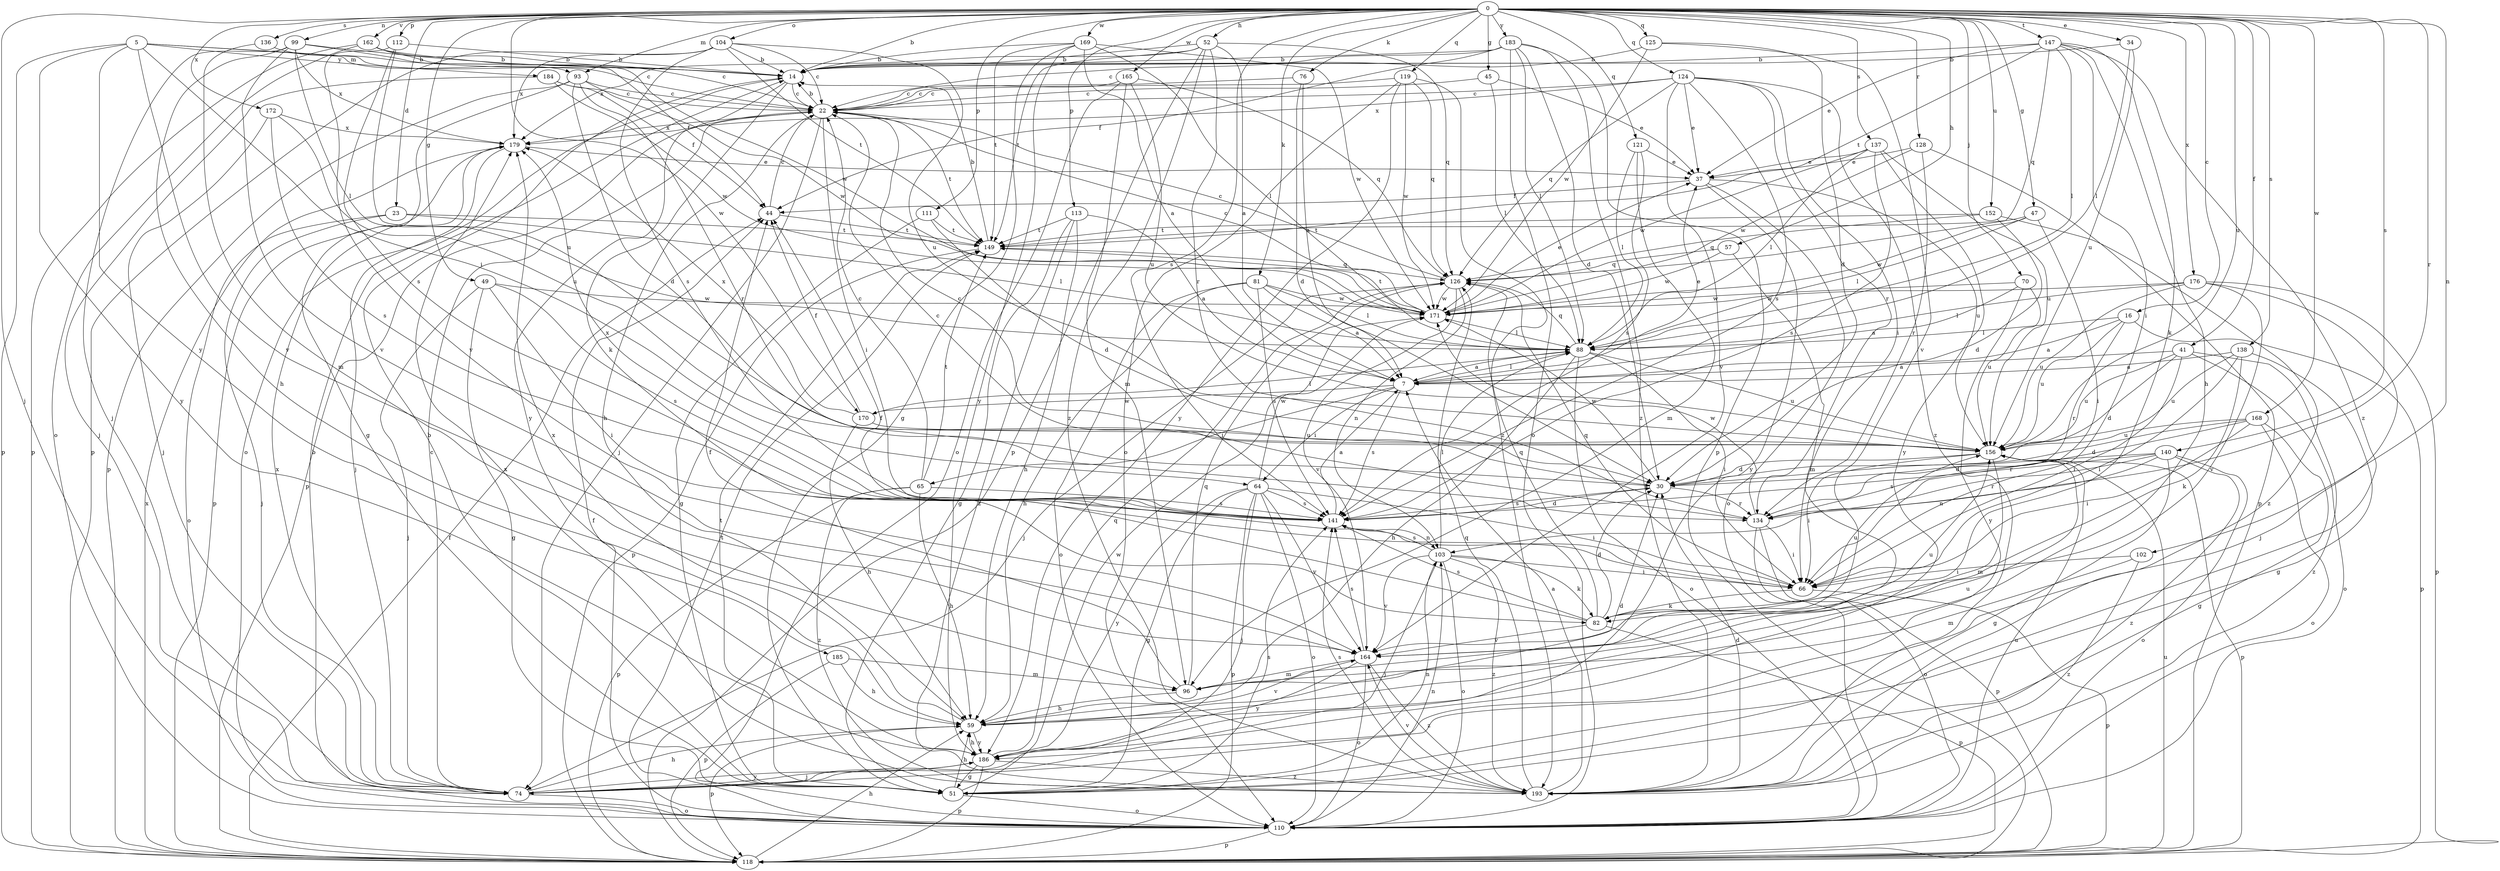 strict digraph  {
0;
5;
7;
14;
16;
22;
23;
30;
34;
37;
41;
44;
45;
47;
49;
51;
52;
57;
59;
64;
65;
66;
70;
74;
76;
81;
82;
88;
93;
96;
99;
102;
103;
104;
110;
111;
112;
113;
118;
119;
121;
124;
125;
126;
128;
134;
136;
137;
138;
140;
141;
147;
149;
152;
156;
162;
164;
165;
168;
169;
170;
171;
172;
176;
179;
183;
184;
185;
186;
193;
0 -> 14  [label=b];
0 -> 16  [label=c];
0 -> 23  [label=d];
0 -> 34  [label=e];
0 -> 41  [label=f];
0 -> 45  [label=g];
0 -> 47  [label=g];
0 -> 49  [label=g];
0 -> 52  [label=h];
0 -> 57  [label=h];
0 -> 70  [label=j];
0 -> 74  [label=j];
0 -> 76  [label=k];
0 -> 81  [label=k];
0 -> 93  [label=m];
0 -> 99  [label=n];
0 -> 102  [label=n];
0 -> 104  [label=o];
0 -> 111  [label=p];
0 -> 112  [label=p];
0 -> 113  [label=p];
0 -> 119  [label=q];
0 -> 121  [label=q];
0 -> 124  [label=q];
0 -> 125  [label=q];
0 -> 128  [label=r];
0 -> 134  [label=r];
0 -> 136  [label=s];
0 -> 137  [label=s];
0 -> 138  [label=s];
0 -> 140  [label=s];
0 -> 141  [label=s];
0 -> 147  [label=t];
0 -> 152  [label=u];
0 -> 156  [label=u];
0 -> 162  [label=v];
0 -> 165  [label=w];
0 -> 168  [label=w];
0 -> 169  [label=w];
0 -> 170  [label=w];
0 -> 172  [label=x];
0 -> 176  [label=x];
0 -> 183  [label=y];
5 -> 22  [label=c];
5 -> 64  [label=i];
5 -> 93  [label=m];
5 -> 118  [label=p];
5 -> 164  [label=v];
5 -> 184  [label=y];
5 -> 185  [label=y];
5 -> 186  [label=y];
7 -> 37  [label=e];
7 -> 64  [label=i];
7 -> 65  [label=i];
7 -> 88  [label=l];
7 -> 141  [label=s];
7 -> 170  [label=w];
14 -> 22  [label=c];
14 -> 82  [label=k];
14 -> 110  [label=o];
14 -> 186  [label=y];
16 -> 7  [label=a];
16 -> 88  [label=l];
16 -> 118  [label=p];
16 -> 134  [label=r];
16 -> 156  [label=u];
22 -> 14  [label=b];
22 -> 59  [label=h];
22 -> 66  [label=i];
22 -> 74  [label=j];
22 -> 118  [label=p];
22 -> 149  [label=t];
22 -> 179  [label=x];
23 -> 74  [label=j];
23 -> 88  [label=l];
23 -> 110  [label=o];
23 -> 149  [label=t];
30 -> 22  [label=c];
30 -> 134  [label=r];
30 -> 141  [label=s];
30 -> 171  [label=w];
34 -> 14  [label=b];
34 -> 88  [label=l];
34 -> 156  [label=u];
37 -> 44  [label=f];
37 -> 110  [label=o];
37 -> 156  [label=u];
37 -> 186  [label=y];
41 -> 7  [label=a];
41 -> 30  [label=d];
41 -> 66  [label=i];
41 -> 110  [label=o];
41 -> 156  [label=u];
41 -> 193  [label=z];
44 -> 22  [label=c];
44 -> 149  [label=t];
45 -> 22  [label=c];
45 -> 37  [label=e];
45 -> 88  [label=l];
47 -> 66  [label=i];
47 -> 88  [label=l];
47 -> 149  [label=t];
47 -> 171  [label=w];
49 -> 51  [label=g];
49 -> 66  [label=i];
49 -> 74  [label=j];
49 -> 141  [label=s];
49 -> 171  [label=w];
51 -> 14  [label=b];
51 -> 59  [label=h];
51 -> 103  [label=n];
51 -> 110  [label=o];
51 -> 141  [label=s];
51 -> 149  [label=t];
51 -> 171  [label=w];
52 -> 7  [label=a];
52 -> 14  [label=b];
52 -> 118  [label=p];
52 -> 126  [label=q];
52 -> 134  [label=r];
52 -> 149  [label=t];
52 -> 179  [label=x];
52 -> 193  [label=z];
57 -> 96  [label=m];
57 -> 126  [label=q];
57 -> 171  [label=w];
59 -> 30  [label=d];
59 -> 118  [label=p];
59 -> 156  [label=u];
59 -> 164  [label=v];
59 -> 179  [label=x];
59 -> 186  [label=y];
64 -> 51  [label=g];
64 -> 66  [label=i];
64 -> 74  [label=j];
64 -> 110  [label=o];
64 -> 118  [label=p];
64 -> 141  [label=s];
64 -> 164  [label=v];
64 -> 171  [label=w];
64 -> 186  [label=y];
65 -> 22  [label=c];
65 -> 59  [label=h];
65 -> 118  [label=p];
65 -> 141  [label=s];
65 -> 149  [label=t];
65 -> 193  [label=z];
66 -> 82  [label=k];
66 -> 118  [label=p];
66 -> 126  [label=q];
70 -> 7  [label=a];
70 -> 156  [label=u];
70 -> 171  [label=w];
70 -> 186  [label=y];
74 -> 22  [label=c];
74 -> 59  [label=h];
74 -> 110  [label=o];
74 -> 179  [label=x];
74 -> 186  [label=y];
76 -> 7  [label=a];
76 -> 22  [label=c];
76 -> 30  [label=d];
81 -> 7  [label=a];
81 -> 59  [label=h];
81 -> 88  [label=l];
81 -> 110  [label=o];
81 -> 141  [label=s];
81 -> 171  [label=w];
82 -> 30  [label=d];
82 -> 44  [label=f];
82 -> 118  [label=p];
82 -> 126  [label=q];
82 -> 141  [label=s];
82 -> 156  [label=u];
82 -> 164  [label=v];
88 -> 7  [label=a];
88 -> 59  [label=h];
88 -> 66  [label=i];
88 -> 110  [label=o];
88 -> 126  [label=q];
88 -> 156  [label=u];
93 -> 22  [label=c];
93 -> 30  [label=d];
93 -> 51  [label=g];
93 -> 118  [label=p];
93 -> 134  [label=r];
93 -> 171  [label=w];
96 -> 44  [label=f];
96 -> 59  [label=h];
96 -> 126  [label=q];
99 -> 14  [label=b];
99 -> 44  [label=f];
99 -> 59  [label=h];
99 -> 74  [label=j];
99 -> 88  [label=l];
99 -> 164  [label=v];
99 -> 179  [label=x];
102 -> 66  [label=i];
102 -> 96  [label=m];
102 -> 193  [label=z];
103 -> 66  [label=i];
103 -> 74  [label=j];
103 -> 82  [label=k];
103 -> 88  [label=l];
103 -> 110  [label=o];
103 -> 141  [label=s];
103 -> 164  [label=v];
103 -> 193  [label=z];
104 -> 14  [label=b];
104 -> 22  [label=c];
104 -> 118  [label=p];
104 -> 141  [label=s];
104 -> 149  [label=t];
104 -> 156  [label=u];
104 -> 179  [label=x];
110 -> 14  [label=b];
110 -> 44  [label=f];
110 -> 103  [label=n];
110 -> 118  [label=p];
110 -> 149  [label=t];
110 -> 156  [label=u];
111 -> 30  [label=d];
111 -> 51  [label=g];
111 -> 149  [label=t];
112 -> 14  [label=b];
112 -> 141  [label=s];
112 -> 156  [label=u];
112 -> 164  [label=v];
113 -> 7  [label=a];
113 -> 51  [label=g];
113 -> 59  [label=h];
113 -> 149  [label=t];
113 -> 193  [label=z];
118 -> 44  [label=f];
118 -> 59  [label=h];
118 -> 156  [label=u];
118 -> 179  [label=x];
119 -> 22  [label=c];
119 -> 110  [label=o];
119 -> 126  [label=q];
119 -> 171  [label=w];
119 -> 186  [label=y];
119 -> 193  [label=z];
121 -> 37  [label=e];
121 -> 88  [label=l];
121 -> 96  [label=m];
121 -> 141  [label=s];
124 -> 22  [label=c];
124 -> 37  [label=e];
124 -> 66  [label=i];
124 -> 126  [label=q];
124 -> 134  [label=r];
124 -> 141  [label=s];
124 -> 164  [label=v];
124 -> 179  [label=x];
124 -> 193  [label=z];
125 -> 14  [label=b];
125 -> 30  [label=d];
125 -> 164  [label=v];
125 -> 171  [label=w];
126 -> 22  [label=c];
126 -> 74  [label=j];
126 -> 103  [label=n];
126 -> 164  [label=v];
126 -> 171  [label=w];
128 -> 37  [label=e];
128 -> 118  [label=p];
128 -> 134  [label=r];
128 -> 171  [label=w];
134 -> 22  [label=c];
134 -> 66  [label=i];
134 -> 110  [label=o];
134 -> 118  [label=p];
134 -> 171  [label=w];
136 -> 14  [label=b];
136 -> 96  [label=m];
137 -> 37  [label=e];
137 -> 88  [label=l];
137 -> 141  [label=s];
137 -> 156  [label=u];
137 -> 171  [label=w];
137 -> 186  [label=y];
138 -> 7  [label=a];
138 -> 51  [label=g];
138 -> 66  [label=i];
138 -> 82  [label=k];
138 -> 156  [label=u];
140 -> 30  [label=d];
140 -> 51  [label=g];
140 -> 103  [label=n];
140 -> 110  [label=o];
140 -> 134  [label=r];
140 -> 141  [label=s];
140 -> 193  [label=z];
141 -> 7  [label=a];
141 -> 30  [label=d];
141 -> 103  [label=n];
141 -> 179  [label=x];
147 -> 14  [label=b];
147 -> 37  [label=e];
147 -> 59  [label=h];
147 -> 66  [label=i];
147 -> 82  [label=k];
147 -> 88  [label=l];
147 -> 126  [label=q];
147 -> 149  [label=t];
147 -> 193  [label=z];
149 -> 14  [label=b];
149 -> 118  [label=p];
149 -> 126  [label=q];
152 -> 30  [label=d];
152 -> 126  [label=q];
152 -> 149  [label=t];
152 -> 193  [label=z];
156 -> 30  [label=d];
156 -> 66  [label=i];
156 -> 96  [label=m];
156 -> 118  [label=p];
162 -> 14  [label=b];
162 -> 22  [label=c];
162 -> 110  [label=o];
162 -> 118  [label=p];
162 -> 171  [label=w];
164 -> 96  [label=m];
164 -> 110  [label=o];
164 -> 141  [label=s];
164 -> 156  [label=u];
164 -> 186  [label=y];
164 -> 193  [label=z];
165 -> 22  [label=c];
165 -> 96  [label=m];
165 -> 110  [label=o];
165 -> 126  [label=q];
165 -> 156  [label=u];
168 -> 30  [label=d];
168 -> 51  [label=g];
168 -> 66  [label=i];
168 -> 110  [label=o];
168 -> 134  [label=r];
168 -> 156  [label=u];
169 -> 7  [label=a];
169 -> 14  [label=b];
169 -> 51  [label=g];
169 -> 88  [label=l];
169 -> 149  [label=t];
169 -> 171  [label=w];
169 -> 186  [label=y];
170 -> 44  [label=f];
170 -> 59  [label=h];
170 -> 88  [label=l];
170 -> 156  [label=u];
170 -> 179  [label=x];
171 -> 22  [label=c];
171 -> 37  [label=e];
171 -> 88  [label=l];
171 -> 149  [label=t];
172 -> 74  [label=j];
172 -> 141  [label=s];
172 -> 156  [label=u];
172 -> 179  [label=x];
176 -> 74  [label=j];
176 -> 88  [label=l];
176 -> 118  [label=p];
176 -> 156  [label=u];
176 -> 164  [label=v];
176 -> 171  [label=w];
179 -> 37  [label=e];
179 -> 74  [label=j];
179 -> 118  [label=p];
183 -> 14  [label=b];
183 -> 22  [label=c];
183 -> 30  [label=d];
183 -> 44  [label=f];
183 -> 88  [label=l];
183 -> 110  [label=o];
183 -> 118  [label=p];
183 -> 193  [label=z];
184 -> 22  [label=c];
184 -> 44  [label=f];
184 -> 74  [label=j];
184 -> 171  [label=w];
185 -> 59  [label=h];
185 -> 96  [label=m];
185 -> 118  [label=p];
186 -> 51  [label=g];
186 -> 59  [label=h];
186 -> 74  [label=j];
186 -> 118  [label=p];
186 -> 126  [label=q];
186 -> 193  [label=z];
193 -> 7  [label=a];
193 -> 30  [label=d];
193 -> 126  [label=q];
193 -> 141  [label=s];
193 -> 164  [label=v];
193 -> 179  [label=x];
}
